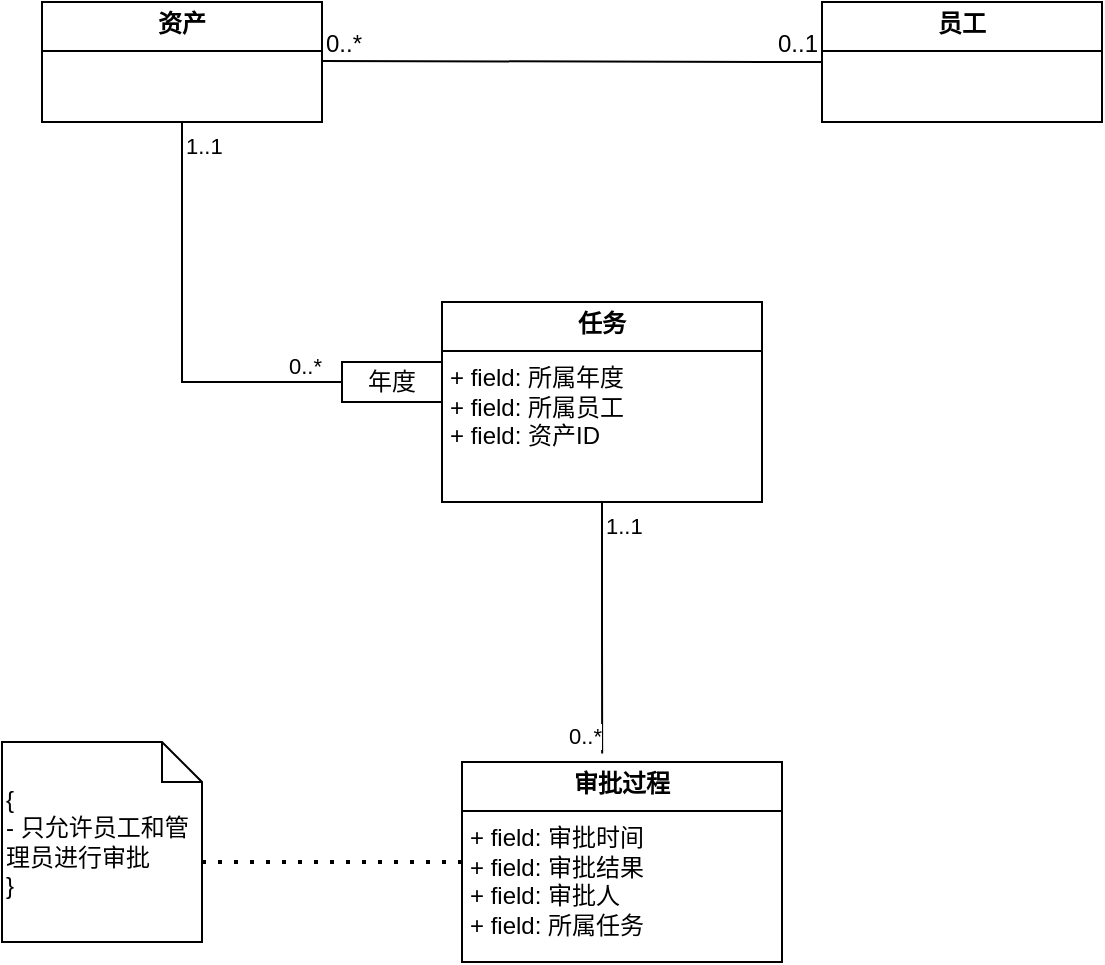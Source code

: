 <mxfile version="24.7.7">
  <diagram name="第 1 页" id="HkCXEryovkH5yCkFwr_9">
    <mxGraphModel dx="1221" dy="690" grid="1" gridSize="10" guides="1" tooltips="1" connect="1" arrows="1" fold="1" page="1" pageScale="1" pageWidth="1920" pageHeight="1200" math="0" shadow="0">
      <root>
        <mxCell id="0" />
        <mxCell id="1" parent="0" />
        <mxCell id="YWx1aCmsJX0AzAvw_LsL-26" value="&lt;p style=&quot;margin:0px;margin-top:4px;text-align:center;&quot;&gt;&lt;b&gt;资产&lt;/b&gt;&lt;/p&gt;&lt;hr size=&quot;1&quot; style=&quot;border-style:solid;&quot;&gt;&lt;div style=&quot;height:2px;&quot;&gt;&lt;/div&gt;" style="verticalAlign=top;align=left;overflow=fill;html=1;whiteSpace=wrap;" vertex="1" parent="1">
          <mxGeometry x="330" y="470" width="140" height="60" as="geometry" />
        </mxCell>
        <mxCell id="YWx1aCmsJX0AzAvw_LsL-27" value="&lt;p style=&quot;margin:0px;margin-top:4px;text-align:center;&quot;&gt;&lt;b&gt;员工&lt;/b&gt;&lt;/p&gt;&lt;hr size=&quot;1&quot; style=&quot;border-style:solid;&quot;&gt;&lt;div style=&quot;height:2px;&quot;&gt;&lt;/div&gt;" style="verticalAlign=top;align=left;overflow=fill;html=1;whiteSpace=wrap;" vertex="1" parent="1">
          <mxGeometry x="720" y="470" width="140" height="60" as="geometry" />
        </mxCell>
        <mxCell id="YWx1aCmsJX0AzAvw_LsL-31" value="" style="endArrow=none;html=1;rounded=0;entryX=0;entryY=0.5;entryDx=0;entryDy=0;" edge="1" parent="1" target="YWx1aCmsJX0AzAvw_LsL-27">
          <mxGeometry relative="1" as="geometry">
            <mxPoint x="470" y="499.5" as="sourcePoint" />
            <mxPoint x="630" y="499.5" as="targetPoint" />
          </mxGeometry>
        </mxCell>
        <mxCell id="YWx1aCmsJX0AzAvw_LsL-32" value="0..*" style="resizable=0;html=1;whiteSpace=wrap;align=left;verticalAlign=bottom;" connectable="0" vertex="1" parent="YWx1aCmsJX0AzAvw_LsL-31">
          <mxGeometry x="-1" relative="1" as="geometry" />
        </mxCell>
        <mxCell id="YWx1aCmsJX0AzAvw_LsL-33" value="0..1" style="resizable=0;html=1;whiteSpace=wrap;align=right;verticalAlign=bottom;" connectable="0" vertex="1" parent="YWx1aCmsJX0AzAvw_LsL-31">
          <mxGeometry x="1" relative="1" as="geometry" />
        </mxCell>
        <mxCell id="YWx1aCmsJX0AzAvw_LsL-41" value="&lt;p style=&quot;margin:0px;margin-top:4px;text-align:center;&quot;&gt;&lt;b&gt;任务&lt;/b&gt;&lt;span style=&quot;color: rgba(0, 0, 0, 0); font-family: monospace; font-size: 0px; text-wrap: nowrap; background-color: initial; text-align: left;&quot;&gt;%3CmxGraphModel%3E%3Croot%3E%3CmxCell%20id%3D%220%22%2F%3E%3CmxCell%20id%3D%221%22%20parent%3D%220%22%2F%3E%3CmxCell%20id%3D%222%22%20value%3D%22%26lt%3Bp%20style%3D%26quot%3Bmargin%3A0px%3Bmargin-top%3A4px%3Btext-align%3Acenter%3B%26quot%3B%26gt%3B%26lt%3Bb%26gt%3B%E8%B5%84%E4%BA%A7%26lt%3B%2Fb%26gt%3B%26lt%3B%2Fp%26gt%3B%26lt%3Bhr%20size%3D%26quot%3B1%26quot%3B%20style%3D%26quot%3Bborder-style%3Asolid%3B%26quot%3B%26gt%3B%26lt%3Bdiv%20style%3D%26quot%3Bheight%3A2px%3B%26quot%3B%26gt%3B%26lt%3B%2Fdiv%26gt%3B%22%20style%3D%22verticalAlign%3Dtop%3Balign%3Dleft%3Boverflow%3Dfill%3Bhtml%3D1%3BwhiteSpace%3Dwrap%3B%22%20vertex%3D%221%22%20parent%3D%221%22%3E%3CmxGeometry%20x%3D%22330%22%20y%3D%22470%22%20width%3D%22140%22%20height%3D%2260%22%20as%3D%22geometry%22%2F%3E%3C%2FmxCell%3E%3C%2Froot%3E%3C%2FmxGraphModel%3E&lt;/span&gt;&lt;/p&gt;&lt;hr size=&quot;1&quot; style=&quot;border-style:solid;&quot;&gt;&lt;p style=&quot;margin:0px;margin-left:4px;&quot;&gt;+ field: 所属年度&lt;/p&gt;&lt;p style=&quot;margin:0px;margin-left:4px;&quot;&gt;+ field: 所属员工&lt;/p&gt;&lt;p style=&quot;margin:0px;margin-left:4px;&quot;&gt;+ field: 资产ID&lt;/p&gt;" style="verticalAlign=top;align=left;overflow=fill;html=1;whiteSpace=wrap;" vertex="1" parent="1">
          <mxGeometry x="530" y="620" width="160" height="100" as="geometry" />
        </mxCell>
        <mxCell id="YWx1aCmsJX0AzAvw_LsL-42" value="" style="endArrow=none;html=1;edgeStyle=orthogonalEdgeStyle;rounded=0;exitX=0.5;exitY=1;exitDx=0;exitDy=0;entryX=0;entryY=0.5;entryDx=0;entryDy=0;" edge="1" parent="1" source="YWx1aCmsJX0AzAvw_LsL-26" target="YWx1aCmsJX0AzAvw_LsL-52">
          <mxGeometry relative="1" as="geometry">
            <mxPoint x="500" y="650" as="sourcePoint" />
            <mxPoint x="430" y="700" as="targetPoint" />
          </mxGeometry>
        </mxCell>
        <mxCell id="YWx1aCmsJX0AzAvw_LsL-43" value="1..1" style="edgeLabel;resizable=0;html=1;align=left;verticalAlign=bottom;" connectable="0" vertex="1" parent="YWx1aCmsJX0AzAvw_LsL-42">
          <mxGeometry x="-1" relative="1" as="geometry">
            <mxPoint y="20" as="offset" />
          </mxGeometry>
        </mxCell>
        <mxCell id="YWx1aCmsJX0AzAvw_LsL-44" value="0..*" style="edgeLabel;resizable=0;html=1;align=right;verticalAlign=bottom;" connectable="0" vertex="1" parent="YWx1aCmsJX0AzAvw_LsL-42">
          <mxGeometry x="1" relative="1" as="geometry">
            <mxPoint x="-10" as="offset" />
          </mxGeometry>
        </mxCell>
        <mxCell id="YWx1aCmsJX0AzAvw_LsL-46" value="&lt;p style=&quot;margin:0px;margin-top:4px;text-align:center;&quot;&gt;&lt;b&gt;审批过程&lt;/b&gt;&lt;/p&gt;&lt;hr size=&quot;1&quot; style=&quot;border-style:solid;&quot;&gt;&lt;p style=&quot;margin:0px;margin-left:4px;&quot;&gt;+ field: 审批时间&lt;/p&gt;&lt;p style=&quot;margin:0px;margin-left:4px;&quot;&gt;+ field: 审批结果&lt;/p&gt;&lt;p style=&quot;margin:0px;margin-left:4px;&quot;&gt;+ field: 审批人&lt;/p&gt;&lt;p style=&quot;margin:0px;margin-left:4px;&quot;&gt;+ field: 所属任务&lt;/p&gt;" style="verticalAlign=top;align=left;overflow=fill;html=1;whiteSpace=wrap;" vertex="1" parent="1">
          <mxGeometry x="540" y="850" width="160" height="100" as="geometry" />
        </mxCell>
        <mxCell id="YWx1aCmsJX0AzAvw_LsL-47" value="" style="endArrow=none;html=1;edgeStyle=orthogonalEdgeStyle;rounded=0;exitX=0.5;exitY=1;exitDx=0;exitDy=0;entryX=0.438;entryY=-0.043;entryDx=0;entryDy=0;entryPerimeter=0;" edge="1" parent="1" source="YWx1aCmsJX0AzAvw_LsL-41" target="YWx1aCmsJX0AzAvw_LsL-46">
          <mxGeometry relative="1" as="geometry">
            <mxPoint x="500" y="650" as="sourcePoint" />
            <mxPoint x="660" y="650" as="targetPoint" />
          </mxGeometry>
        </mxCell>
        <mxCell id="YWx1aCmsJX0AzAvw_LsL-48" value="1..1" style="edgeLabel;resizable=0;html=1;align=left;verticalAlign=bottom;" connectable="0" vertex="1" parent="YWx1aCmsJX0AzAvw_LsL-47">
          <mxGeometry x="-1" relative="1" as="geometry">
            <mxPoint y="20" as="offset" />
          </mxGeometry>
        </mxCell>
        <mxCell id="YWx1aCmsJX0AzAvw_LsL-49" value="0..*" style="edgeLabel;resizable=0;html=1;align=right;verticalAlign=bottom;" connectable="0" vertex="1" parent="YWx1aCmsJX0AzAvw_LsL-47">
          <mxGeometry x="1" relative="1" as="geometry" />
        </mxCell>
        <mxCell id="YWx1aCmsJX0AzAvw_LsL-50" value="{&lt;div&gt;- 只允许员工和管理员进行审批&lt;br&gt;&lt;div&gt;}&lt;/div&gt;&lt;/div&gt;" style="shape=note;size=20;whiteSpace=wrap;html=1;align=left;" vertex="1" parent="1">
          <mxGeometry x="310" y="840" width="100" height="100" as="geometry" />
        </mxCell>
        <mxCell id="YWx1aCmsJX0AzAvw_LsL-51" value="" style="endArrow=none;dashed=1;html=1;dashPattern=1 3;strokeWidth=2;rounded=0;exitX=0;exitY=0;exitDx=100;exitDy=60;exitPerimeter=0;entryX=0;entryY=0.5;entryDx=0;entryDy=0;" edge="1" parent="1" source="YWx1aCmsJX0AzAvw_LsL-50" target="YWx1aCmsJX0AzAvw_LsL-46">
          <mxGeometry width="50" height="50" relative="1" as="geometry">
            <mxPoint x="430" y="790" as="sourcePoint" />
            <mxPoint x="480" y="740" as="targetPoint" />
          </mxGeometry>
        </mxCell>
        <mxCell id="YWx1aCmsJX0AzAvw_LsL-52" value="年度" style="rounded=0;whiteSpace=wrap;html=1;" vertex="1" parent="1">
          <mxGeometry x="480" y="650" width="50" height="20" as="geometry" />
        </mxCell>
      </root>
    </mxGraphModel>
  </diagram>
</mxfile>
